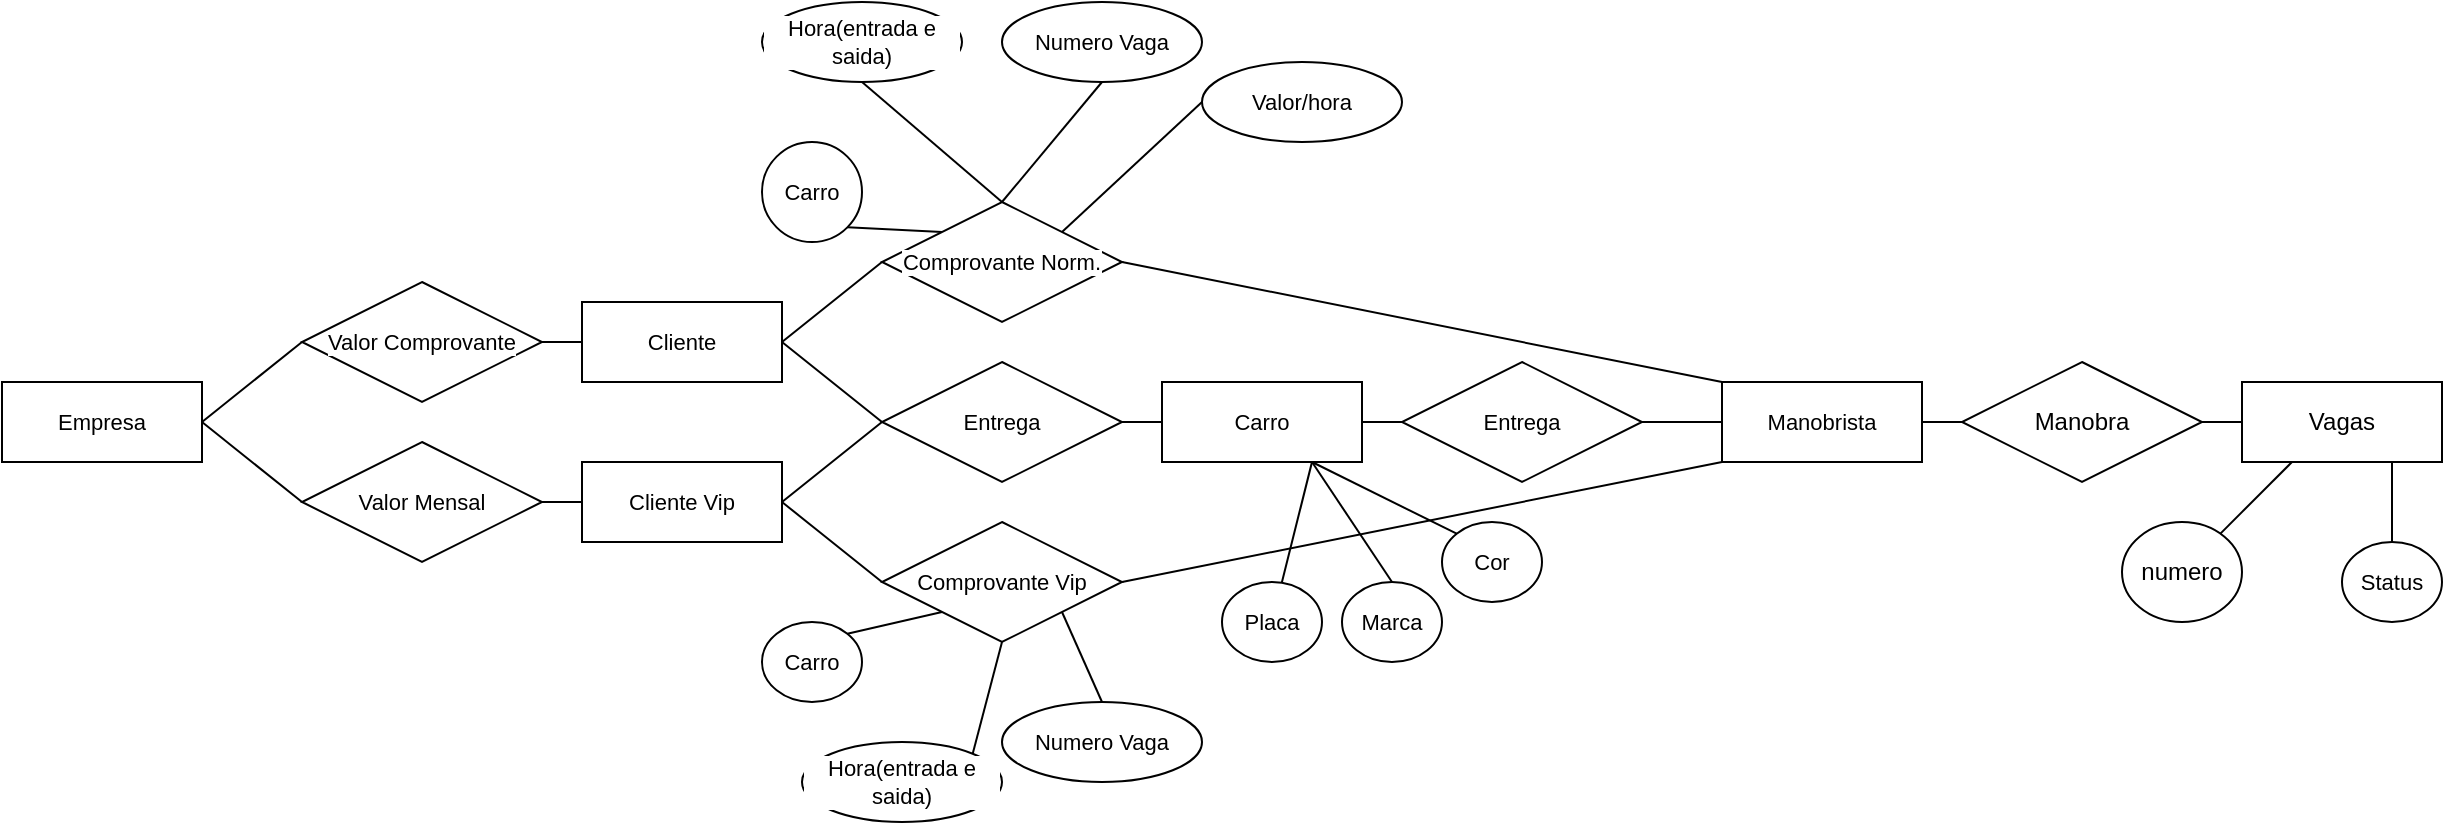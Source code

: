 <mxfile version="24.7.7">
  <diagram name="Página-1" id="5x0IPrHuoXclhHU6RkLq">
    <mxGraphModel dx="1707" dy="468" grid="1" gridSize="10" guides="1" tooltips="1" connect="1" arrows="1" fold="1" page="1" pageScale="1" pageWidth="827" pageHeight="1169" math="0" shadow="0">
      <root>
        <mxCell id="0" />
        <mxCell id="1" parent="0" />
        <mxCell id="gZBjiMjr5WNG0tJQ5jPf-13" style="edgeStyle=orthogonalEdgeStyle;shape=connector;curved=0;rounded=0;orthogonalLoop=1;jettySize=auto;html=1;exitX=1;exitY=0.5;exitDx=0;exitDy=0;entryX=0;entryY=0.5;entryDx=0;entryDy=0;strokeColor=default;align=center;verticalAlign=middle;fontFamily=Helvetica;fontSize=11;fontColor=default;labelBackgroundColor=default;endArrow=none;endFill=0;" edge="1" parent="1" source="gZBjiMjr5WNG0tJQ5jPf-1" target="gZBjiMjr5WNG0tJQ5jPf-2">
          <mxGeometry relative="1" as="geometry" />
        </mxCell>
        <mxCell id="gZBjiMjr5WNG0tJQ5jPf-1" value="Manobra" style="shape=rhombus;perimeter=rhombusPerimeter;whiteSpace=wrap;html=1;align=center;" vertex="1" parent="1">
          <mxGeometry x="800" y="230" width="120" height="60" as="geometry" />
        </mxCell>
        <mxCell id="gZBjiMjr5WNG0tJQ5jPf-5" style="edgeStyle=orthogonalEdgeStyle;rounded=0;orthogonalLoop=1;jettySize=auto;html=1;exitX=0.5;exitY=1;exitDx=0;exitDy=0;curved=0;strokeColor=none;" edge="1" parent="1" source="gZBjiMjr5WNG0tJQ5jPf-2" target="gZBjiMjr5WNG0tJQ5jPf-1">
          <mxGeometry relative="1" as="geometry" />
        </mxCell>
        <mxCell id="gZBjiMjr5WNG0tJQ5jPf-7" style="shape=connector;rounded=0;orthogonalLoop=1;jettySize=auto;html=1;exitX=0.25;exitY=1;exitDx=0;exitDy=0;strokeColor=default;align=center;verticalAlign=middle;fontFamily=Helvetica;fontSize=11;fontColor=default;labelBackgroundColor=default;endArrow=none;endFill=0;" edge="1" parent="1" source="gZBjiMjr5WNG0tJQ5jPf-2" target="gZBjiMjr5WNG0tJQ5jPf-3">
          <mxGeometry relative="1" as="geometry" />
        </mxCell>
        <mxCell id="gZBjiMjr5WNG0tJQ5jPf-12" style="edgeStyle=orthogonalEdgeStyle;shape=connector;curved=0;rounded=0;orthogonalLoop=1;jettySize=auto;html=1;exitX=0.75;exitY=1;exitDx=0;exitDy=0;entryX=0.5;entryY=0;entryDx=0;entryDy=0;strokeColor=default;align=center;verticalAlign=middle;fontFamily=Helvetica;fontSize=11;fontColor=default;labelBackgroundColor=default;endArrow=none;endFill=0;" edge="1" parent="1" source="gZBjiMjr5WNG0tJQ5jPf-2" target="gZBjiMjr5WNG0tJQ5jPf-11">
          <mxGeometry relative="1" as="geometry" />
        </mxCell>
        <mxCell id="gZBjiMjr5WNG0tJQ5jPf-2" value="Vagas" style="whiteSpace=wrap;html=1;align=center;" vertex="1" parent="1">
          <mxGeometry x="940" y="240" width="100" height="40" as="geometry" />
        </mxCell>
        <mxCell id="gZBjiMjr5WNG0tJQ5jPf-3" value="numero" style="ellipse;whiteSpace=wrap;html=1;align=center;" vertex="1" parent="1">
          <mxGeometry x="880" y="310" width="60" height="50" as="geometry" />
        </mxCell>
        <mxCell id="gZBjiMjr5WNG0tJQ5jPf-14" style="edgeStyle=orthogonalEdgeStyle;shape=connector;curved=0;rounded=0;orthogonalLoop=1;jettySize=auto;html=1;exitX=1;exitY=0.5;exitDx=0;exitDy=0;entryX=0;entryY=0.5;entryDx=0;entryDy=0;strokeColor=default;align=center;verticalAlign=middle;fontFamily=Helvetica;fontSize=11;fontColor=default;labelBackgroundColor=default;endArrow=none;endFill=0;" edge="1" parent="1" source="gZBjiMjr5WNG0tJQ5jPf-8" target="gZBjiMjr5WNG0tJQ5jPf-1">
          <mxGeometry relative="1" as="geometry" />
        </mxCell>
        <mxCell id="gZBjiMjr5WNG0tJQ5jPf-22" style="shape=connector;rounded=0;orthogonalLoop=1;jettySize=auto;html=1;exitX=0;exitY=1;exitDx=0;exitDy=0;entryX=1;entryY=0.5;entryDx=0;entryDy=0;strokeColor=default;align=center;verticalAlign=middle;fontFamily=Helvetica;fontSize=11;fontColor=default;labelBackgroundColor=default;endArrow=none;endFill=0;" edge="1" parent="1" source="gZBjiMjr5WNG0tJQ5jPf-8" target="gZBjiMjr5WNG0tJQ5jPf-21">
          <mxGeometry relative="1" as="geometry" />
        </mxCell>
        <mxCell id="gZBjiMjr5WNG0tJQ5jPf-23" style="shape=connector;rounded=0;orthogonalLoop=1;jettySize=auto;html=1;exitX=0;exitY=0;exitDx=0;exitDy=0;entryX=1;entryY=0.5;entryDx=0;entryDy=0;strokeColor=default;align=center;verticalAlign=middle;fontFamily=Helvetica;fontSize=11;fontColor=default;labelBackgroundColor=default;endArrow=none;endFill=0;" edge="1" parent="1" source="gZBjiMjr5WNG0tJQ5jPf-8" target="gZBjiMjr5WNG0tJQ5jPf-20">
          <mxGeometry relative="1" as="geometry" />
        </mxCell>
        <mxCell id="gZBjiMjr5WNG0tJQ5jPf-8" value="Manobrista" style="whiteSpace=wrap;html=1;align=center;fontFamily=Helvetica;fontSize=11;fontColor=default;labelBackgroundColor=default;" vertex="1" parent="1">
          <mxGeometry x="680" y="240" width="100" height="40" as="geometry" />
        </mxCell>
        <mxCell id="gZBjiMjr5WNG0tJQ5jPf-15" style="edgeStyle=orthogonalEdgeStyle;shape=connector;curved=0;rounded=0;orthogonalLoop=1;jettySize=auto;html=1;exitX=1;exitY=0.5;exitDx=0;exitDy=0;entryX=0;entryY=0.5;entryDx=0;entryDy=0;strokeColor=default;align=center;verticalAlign=middle;fontFamily=Helvetica;fontSize=11;fontColor=default;labelBackgroundColor=default;endArrow=none;endFill=0;" edge="1" parent="1" source="gZBjiMjr5WNG0tJQ5jPf-53" target="gZBjiMjr5WNG0tJQ5jPf-8">
          <mxGeometry relative="1" as="geometry">
            <mxPoint x="420" y="260" as="sourcePoint" />
          </mxGeometry>
        </mxCell>
        <mxCell id="gZBjiMjr5WNG0tJQ5jPf-50" style="edgeStyle=orthogonalEdgeStyle;shape=connector;curved=0;rounded=0;orthogonalLoop=1;jettySize=auto;html=1;exitX=0;exitY=0.5;exitDx=0;exitDy=0;entryX=1;entryY=0.5;entryDx=0;entryDy=0;strokeColor=default;align=center;verticalAlign=middle;fontFamily=Helvetica;fontSize=11;fontColor=default;labelBackgroundColor=default;endArrow=none;endFill=0;" edge="1" parent="1" source="gZBjiMjr5WNG0tJQ5jPf-10" target="gZBjiMjr5WNG0tJQ5jPf-40">
          <mxGeometry relative="1" as="geometry" />
        </mxCell>
        <mxCell id="gZBjiMjr5WNG0tJQ5jPf-10" value="Cliente" style="whiteSpace=wrap;html=1;align=center;fontFamily=Helvetica;fontSize=11;fontColor=default;labelBackgroundColor=default;" vertex="1" parent="1">
          <mxGeometry x="110" y="200" width="100" height="40" as="geometry" />
        </mxCell>
        <mxCell id="gZBjiMjr5WNG0tJQ5jPf-11" value="Status" style="ellipse;whiteSpace=wrap;html=1;align=center;fontFamily=Helvetica;fontSize=11;fontColor=default;labelBackgroundColor=default;" vertex="1" parent="1">
          <mxGeometry x="990" y="320" width="50" height="40" as="geometry" />
        </mxCell>
        <mxCell id="gZBjiMjr5WNG0tJQ5jPf-62" style="shape=connector;rounded=0;orthogonalLoop=1;jettySize=auto;html=1;exitX=1;exitY=0.5;exitDx=0;exitDy=0;strokeColor=default;align=center;verticalAlign=middle;fontFamily=Helvetica;fontSize=11;fontColor=default;labelBackgroundColor=default;endArrow=none;endFill=0;entryX=0;entryY=0.5;entryDx=0;entryDy=0;" edge="1" parent="1" source="gZBjiMjr5WNG0tJQ5jPf-17" target="gZBjiMjr5WNG0tJQ5jPf-59">
          <mxGeometry relative="1" as="geometry" />
        </mxCell>
        <mxCell id="gZBjiMjr5WNG0tJQ5jPf-17" value="Cliente Vip" style="whiteSpace=wrap;html=1;align=center;fontFamily=Helvetica;fontSize=11;fontColor=default;labelBackgroundColor=default;" vertex="1" parent="1">
          <mxGeometry x="110" y="280" width="100" height="40" as="geometry" />
        </mxCell>
        <mxCell id="gZBjiMjr5WNG0tJQ5jPf-24" style="shape=connector;rounded=0;orthogonalLoop=1;jettySize=auto;html=1;exitX=0;exitY=0.5;exitDx=0;exitDy=0;entryX=1;entryY=0.5;entryDx=0;entryDy=0;strokeColor=default;align=center;verticalAlign=middle;fontFamily=Helvetica;fontSize=11;fontColor=default;labelBackgroundColor=default;endArrow=none;endFill=0;" edge="1" parent="1" source="gZBjiMjr5WNG0tJQ5jPf-20" target="gZBjiMjr5WNG0tJQ5jPf-10">
          <mxGeometry relative="1" as="geometry" />
        </mxCell>
        <mxCell id="gZBjiMjr5WNG0tJQ5jPf-20" value="Comprovante Norm." style="shape=rhombus;perimeter=rhombusPerimeter;whiteSpace=wrap;html=1;align=center;fontFamily=Helvetica;fontSize=11;fontColor=default;labelBackgroundColor=default;" vertex="1" parent="1">
          <mxGeometry x="260" y="150" width="120" height="60" as="geometry" />
        </mxCell>
        <mxCell id="gZBjiMjr5WNG0tJQ5jPf-25" style="shape=connector;rounded=0;orthogonalLoop=1;jettySize=auto;html=1;exitX=0;exitY=0.5;exitDx=0;exitDy=0;entryX=1;entryY=0.5;entryDx=0;entryDy=0;strokeColor=default;align=center;verticalAlign=middle;fontFamily=Helvetica;fontSize=11;fontColor=default;labelBackgroundColor=default;endArrow=none;endFill=0;" edge="1" parent="1" source="gZBjiMjr5WNG0tJQ5jPf-21" target="gZBjiMjr5WNG0tJQ5jPf-17">
          <mxGeometry relative="1" as="geometry" />
        </mxCell>
        <mxCell id="gZBjiMjr5WNG0tJQ5jPf-21" value="Comprovante Vip" style="shape=rhombus;perimeter=rhombusPerimeter;whiteSpace=wrap;html=1;align=center;fontFamily=Helvetica;fontSize=11;fontColor=default;labelBackgroundColor=default;" vertex="1" parent="1">
          <mxGeometry x="260" y="310" width="120" height="60" as="geometry" />
        </mxCell>
        <mxCell id="gZBjiMjr5WNG0tJQ5jPf-35" style="shape=connector;rounded=0;orthogonalLoop=1;jettySize=auto;html=1;exitX=1;exitY=0;exitDx=0;exitDy=0;entryX=0;entryY=1;entryDx=0;entryDy=0;strokeColor=default;align=center;verticalAlign=middle;fontFamily=Helvetica;fontSize=11;fontColor=default;labelBackgroundColor=default;endArrow=none;endFill=0;" edge="1" parent="1" source="gZBjiMjr5WNG0tJQ5jPf-26" target="gZBjiMjr5WNG0tJQ5jPf-21">
          <mxGeometry relative="1" as="geometry" />
        </mxCell>
        <mxCell id="gZBjiMjr5WNG0tJQ5jPf-26" value="Carro" style="ellipse;whiteSpace=wrap;html=1;align=center;fontFamily=Helvetica;fontSize=11;fontColor=default;labelBackgroundColor=default;" vertex="1" parent="1">
          <mxGeometry x="200" y="360" width="50" height="40" as="geometry" />
        </mxCell>
        <mxCell id="gZBjiMjr5WNG0tJQ5jPf-32" style="shape=connector;rounded=0;orthogonalLoop=1;jettySize=auto;html=1;exitX=1;exitY=1;exitDx=0;exitDy=0;entryX=0;entryY=0;entryDx=0;entryDy=0;strokeColor=default;align=center;verticalAlign=middle;fontFamily=Helvetica;fontSize=11;fontColor=default;labelBackgroundColor=default;endArrow=none;endFill=0;" edge="1" parent="1" source="gZBjiMjr5WNG0tJQ5jPf-27" target="gZBjiMjr5WNG0tJQ5jPf-20">
          <mxGeometry relative="1" as="geometry" />
        </mxCell>
        <mxCell id="gZBjiMjr5WNG0tJQ5jPf-27" value="Carro" style="ellipse;whiteSpace=wrap;html=1;align=center;fontFamily=Helvetica;fontSize=11;fontColor=default;labelBackgroundColor=default;" vertex="1" parent="1">
          <mxGeometry x="200" y="120" width="50" height="50" as="geometry" />
        </mxCell>
        <mxCell id="gZBjiMjr5WNG0tJQ5jPf-33" style="shape=connector;rounded=0;orthogonalLoop=1;jettySize=auto;html=1;exitX=0.5;exitY=1;exitDx=0;exitDy=0;entryX=0.5;entryY=0;entryDx=0;entryDy=0;strokeColor=default;align=center;verticalAlign=middle;fontFamily=Helvetica;fontSize=11;fontColor=default;labelBackgroundColor=default;endArrow=none;endFill=0;" edge="1" parent="1" source="gZBjiMjr5WNG0tJQ5jPf-28" target="gZBjiMjr5WNG0tJQ5jPf-20">
          <mxGeometry relative="1" as="geometry" />
        </mxCell>
        <mxCell id="gZBjiMjr5WNG0tJQ5jPf-28" value="Hora(entrada e saida)" style="ellipse;whiteSpace=wrap;html=1;align=center;fontFamily=Helvetica;fontSize=11;fontColor=default;labelBackgroundColor=default;" vertex="1" parent="1">
          <mxGeometry x="200" y="50" width="100" height="40" as="geometry" />
        </mxCell>
        <mxCell id="gZBjiMjr5WNG0tJQ5jPf-37" style="shape=connector;rounded=0;orthogonalLoop=1;jettySize=auto;html=1;exitX=0.5;exitY=0;exitDx=0;exitDy=0;entryX=1;entryY=1;entryDx=0;entryDy=0;strokeColor=default;align=center;verticalAlign=middle;fontFamily=Helvetica;fontSize=11;fontColor=default;labelBackgroundColor=default;endArrow=none;endFill=0;" edge="1" parent="1" source="gZBjiMjr5WNG0tJQ5jPf-29" target="gZBjiMjr5WNG0tJQ5jPf-21">
          <mxGeometry relative="1" as="geometry" />
        </mxCell>
        <mxCell id="gZBjiMjr5WNG0tJQ5jPf-29" value="Numero Vaga" style="ellipse;whiteSpace=wrap;html=1;align=center;fontFamily=Helvetica;fontSize=11;fontColor=default;labelBackgroundColor=default;" vertex="1" parent="1">
          <mxGeometry x="320" y="400" width="100" height="40" as="geometry" />
        </mxCell>
        <mxCell id="gZBjiMjr5WNG0tJQ5jPf-36" style="shape=connector;rounded=0;orthogonalLoop=1;jettySize=auto;html=1;exitX=1;exitY=0;exitDx=0;exitDy=0;entryX=0.5;entryY=1;entryDx=0;entryDy=0;strokeColor=default;align=center;verticalAlign=middle;fontFamily=Helvetica;fontSize=11;fontColor=default;labelBackgroundColor=default;endArrow=none;endFill=0;" edge="1" parent="1" source="gZBjiMjr5WNG0tJQ5jPf-30" target="gZBjiMjr5WNG0tJQ5jPf-21">
          <mxGeometry relative="1" as="geometry" />
        </mxCell>
        <mxCell id="gZBjiMjr5WNG0tJQ5jPf-30" value="Hora(entrada e saida)" style="ellipse;whiteSpace=wrap;html=1;align=center;fontFamily=Helvetica;fontSize=11;fontColor=default;labelBackgroundColor=default;" vertex="1" parent="1">
          <mxGeometry x="220" y="420" width="100" height="40" as="geometry" />
        </mxCell>
        <mxCell id="gZBjiMjr5WNG0tJQ5jPf-44" style="shape=connector;rounded=0;orthogonalLoop=1;jettySize=auto;html=1;exitX=0.5;exitY=1;exitDx=0;exitDy=0;entryX=0.5;entryY=0;entryDx=0;entryDy=0;strokeColor=default;align=center;verticalAlign=middle;fontFamily=Helvetica;fontSize=11;fontColor=default;labelBackgroundColor=default;endArrow=none;endFill=0;" edge="1" parent="1" source="gZBjiMjr5WNG0tJQ5jPf-31" target="gZBjiMjr5WNG0tJQ5jPf-20">
          <mxGeometry relative="1" as="geometry" />
        </mxCell>
        <mxCell id="gZBjiMjr5WNG0tJQ5jPf-31" value="Numero Vaga" style="ellipse;whiteSpace=wrap;html=1;align=center;fontFamily=Helvetica;fontSize=11;fontColor=default;labelBackgroundColor=default;" vertex="1" parent="1">
          <mxGeometry x="320" y="50" width="100" height="40" as="geometry" />
        </mxCell>
        <mxCell id="gZBjiMjr5WNG0tJQ5jPf-38" value="Empresa" style="whiteSpace=wrap;html=1;align=center;fontFamily=Helvetica;fontSize=11;fontColor=default;labelBackgroundColor=default;" vertex="1" parent="1">
          <mxGeometry x="-180" y="240" width="100" height="40" as="geometry" />
        </mxCell>
        <mxCell id="gZBjiMjr5WNG0tJQ5jPf-48" style="shape=connector;rounded=0;orthogonalLoop=1;jettySize=auto;html=1;exitX=0;exitY=0.5;exitDx=0;exitDy=0;entryX=1;entryY=0.5;entryDx=0;entryDy=0;strokeColor=default;align=center;verticalAlign=middle;fontFamily=Helvetica;fontSize=11;fontColor=default;labelBackgroundColor=default;endArrow=none;endFill=0;" edge="1" parent="1" source="gZBjiMjr5WNG0tJQ5jPf-39" target="gZBjiMjr5WNG0tJQ5jPf-38">
          <mxGeometry relative="1" as="geometry" />
        </mxCell>
        <mxCell id="gZBjiMjr5WNG0tJQ5jPf-49" style="edgeStyle=orthogonalEdgeStyle;shape=connector;curved=0;rounded=0;orthogonalLoop=1;jettySize=auto;html=1;exitX=1;exitY=0.5;exitDx=0;exitDy=0;entryX=0;entryY=0.5;entryDx=0;entryDy=0;strokeColor=default;align=center;verticalAlign=middle;fontFamily=Helvetica;fontSize=11;fontColor=default;labelBackgroundColor=default;endArrow=none;endFill=0;" edge="1" parent="1" source="gZBjiMjr5WNG0tJQ5jPf-39" target="gZBjiMjr5WNG0tJQ5jPf-17">
          <mxGeometry relative="1" as="geometry" />
        </mxCell>
        <mxCell id="gZBjiMjr5WNG0tJQ5jPf-39" value="Valor Mensal" style="shape=rhombus;perimeter=rhombusPerimeter;whiteSpace=wrap;html=1;align=center;fontFamily=Helvetica;fontSize=11;fontColor=default;labelBackgroundColor=default;" vertex="1" parent="1">
          <mxGeometry x="-30" y="270" width="120" height="60" as="geometry" />
        </mxCell>
        <mxCell id="gZBjiMjr5WNG0tJQ5jPf-47" style="shape=connector;rounded=0;orthogonalLoop=1;jettySize=auto;html=1;exitX=0;exitY=0.5;exitDx=0;exitDy=0;entryX=1;entryY=0.5;entryDx=0;entryDy=0;strokeColor=default;align=center;verticalAlign=middle;fontFamily=Helvetica;fontSize=11;fontColor=default;labelBackgroundColor=default;endArrow=none;endFill=0;" edge="1" parent="1" source="gZBjiMjr5WNG0tJQ5jPf-40" target="gZBjiMjr5WNG0tJQ5jPf-38">
          <mxGeometry relative="1" as="geometry" />
        </mxCell>
        <mxCell id="gZBjiMjr5WNG0tJQ5jPf-40" value="Valor Comprovante" style="shape=rhombus;perimeter=rhombusPerimeter;whiteSpace=wrap;html=1;align=center;fontFamily=Helvetica;fontSize=11;fontColor=default;labelBackgroundColor=default;" vertex="1" parent="1">
          <mxGeometry x="-30" y="190" width="120" height="60" as="geometry" />
        </mxCell>
        <mxCell id="gZBjiMjr5WNG0tJQ5jPf-46" style="shape=connector;rounded=0;orthogonalLoop=1;jettySize=auto;html=1;exitX=0;exitY=0.5;exitDx=0;exitDy=0;entryX=1;entryY=0;entryDx=0;entryDy=0;strokeColor=default;align=center;verticalAlign=middle;fontFamily=Helvetica;fontSize=11;fontColor=default;labelBackgroundColor=default;endArrow=none;endFill=0;" edge="1" parent="1" source="gZBjiMjr5WNG0tJQ5jPf-41" target="gZBjiMjr5WNG0tJQ5jPf-20">
          <mxGeometry relative="1" as="geometry" />
        </mxCell>
        <mxCell id="gZBjiMjr5WNG0tJQ5jPf-41" value="Valor/hora" style="ellipse;whiteSpace=wrap;html=1;align=center;fontFamily=Helvetica;fontSize=11;fontColor=default;labelBackgroundColor=default;" vertex="1" parent="1">
          <mxGeometry x="420" y="80" width="100" height="40" as="geometry" />
        </mxCell>
        <mxCell id="gZBjiMjr5WNG0tJQ5jPf-51" value="Carro" style="whiteSpace=wrap;html=1;align=center;fontFamily=Helvetica;fontSize=11;fontColor=default;labelBackgroundColor=default;" vertex="1" parent="1">
          <mxGeometry x="400" y="240" width="100" height="40" as="geometry" />
        </mxCell>
        <mxCell id="gZBjiMjr5WNG0tJQ5jPf-54" style="edgeStyle=orthogonalEdgeStyle;shape=connector;curved=0;rounded=0;orthogonalLoop=1;jettySize=auto;html=1;exitX=0;exitY=0.5;exitDx=0;exitDy=0;entryX=1;entryY=0.5;entryDx=0;entryDy=0;strokeColor=default;align=center;verticalAlign=middle;fontFamily=Helvetica;fontSize=11;fontColor=default;labelBackgroundColor=default;endArrow=none;endFill=0;" edge="1" parent="1" source="gZBjiMjr5WNG0tJQ5jPf-53" target="gZBjiMjr5WNG0tJQ5jPf-51">
          <mxGeometry relative="1" as="geometry" />
        </mxCell>
        <mxCell id="gZBjiMjr5WNG0tJQ5jPf-57" style="shape=connector;rounded=0;orthogonalLoop=1;jettySize=auto;html=1;entryX=0.75;entryY=1;entryDx=0;entryDy=0;strokeColor=default;align=center;verticalAlign=middle;fontFamily=Helvetica;fontSize=11;fontColor=default;labelBackgroundColor=default;endArrow=none;endFill=0;" edge="1" parent="1" source="gZBjiMjr5WNG0tJQ5jPf-55" target="gZBjiMjr5WNG0tJQ5jPf-51">
          <mxGeometry relative="1" as="geometry" />
        </mxCell>
        <mxCell id="gZBjiMjr5WNG0tJQ5jPf-55" value="Placa" style="ellipse;whiteSpace=wrap;html=1;align=center;fontFamily=Helvetica;fontSize=11;fontColor=default;labelBackgroundColor=default;" vertex="1" parent="1">
          <mxGeometry x="430" y="340" width="50" height="40" as="geometry" />
        </mxCell>
        <mxCell id="gZBjiMjr5WNG0tJQ5jPf-53" value="Entrega" style="shape=rhombus;perimeter=rhombusPerimeter;whiteSpace=wrap;html=1;align=center;fontFamily=Helvetica;fontSize=11;fontColor=default;labelBackgroundColor=default;" vertex="1" parent="1">
          <mxGeometry x="520" y="230" width="120" height="60" as="geometry" />
        </mxCell>
        <mxCell id="gZBjiMjr5WNG0tJQ5jPf-60" style="edgeStyle=orthogonalEdgeStyle;shape=connector;curved=0;rounded=0;orthogonalLoop=1;jettySize=auto;html=1;exitX=1;exitY=0.5;exitDx=0;exitDy=0;entryX=0;entryY=0.5;entryDx=0;entryDy=0;strokeColor=default;align=center;verticalAlign=middle;fontFamily=Helvetica;fontSize=11;fontColor=default;labelBackgroundColor=default;endArrow=none;endFill=0;" edge="1" parent="1" source="gZBjiMjr5WNG0tJQ5jPf-59" target="gZBjiMjr5WNG0tJQ5jPf-51">
          <mxGeometry relative="1" as="geometry" />
        </mxCell>
        <mxCell id="gZBjiMjr5WNG0tJQ5jPf-61" style="shape=connector;rounded=0;orthogonalLoop=1;jettySize=auto;html=1;exitX=0;exitY=0.5;exitDx=0;exitDy=0;entryX=1;entryY=0.5;entryDx=0;entryDy=0;strokeColor=default;align=center;verticalAlign=middle;fontFamily=Helvetica;fontSize=11;fontColor=default;labelBackgroundColor=default;endArrow=none;endFill=0;" edge="1" parent="1" source="gZBjiMjr5WNG0tJQ5jPf-59" target="gZBjiMjr5WNG0tJQ5jPf-10">
          <mxGeometry relative="1" as="geometry" />
        </mxCell>
        <mxCell id="gZBjiMjr5WNG0tJQ5jPf-59" value="Entrega" style="shape=rhombus;perimeter=rhombusPerimeter;whiteSpace=wrap;html=1;align=center;fontFamily=Helvetica;fontSize=11;fontColor=default;labelBackgroundColor=default;" vertex="1" parent="1">
          <mxGeometry x="260" y="230" width="120" height="60" as="geometry" />
        </mxCell>
        <mxCell id="gZBjiMjr5WNG0tJQ5jPf-65" style="shape=connector;rounded=0;orthogonalLoop=1;jettySize=auto;html=1;exitX=0.5;exitY=0;exitDx=0;exitDy=0;entryX=0.75;entryY=1;entryDx=0;entryDy=0;strokeColor=default;align=center;verticalAlign=middle;fontFamily=Helvetica;fontSize=11;fontColor=default;labelBackgroundColor=default;endArrow=none;endFill=0;" edge="1" parent="1" source="gZBjiMjr5WNG0tJQ5jPf-63" target="gZBjiMjr5WNG0tJQ5jPf-51">
          <mxGeometry relative="1" as="geometry" />
        </mxCell>
        <mxCell id="gZBjiMjr5WNG0tJQ5jPf-63" value="Marca" style="ellipse;whiteSpace=wrap;html=1;align=center;fontFamily=Helvetica;fontSize=11;fontColor=default;labelBackgroundColor=default;" vertex="1" parent="1">
          <mxGeometry x="490" y="340" width="50" height="40" as="geometry" />
        </mxCell>
        <mxCell id="gZBjiMjr5WNG0tJQ5jPf-66" style="shape=connector;rounded=0;orthogonalLoop=1;jettySize=auto;html=1;exitX=0;exitY=0;exitDx=0;exitDy=0;entryX=0.75;entryY=1;entryDx=0;entryDy=0;strokeColor=default;align=center;verticalAlign=middle;fontFamily=Helvetica;fontSize=11;fontColor=default;labelBackgroundColor=default;endArrow=none;endFill=0;" edge="1" parent="1" source="gZBjiMjr5WNG0tJQ5jPf-64" target="gZBjiMjr5WNG0tJQ5jPf-51">
          <mxGeometry relative="1" as="geometry" />
        </mxCell>
        <mxCell id="gZBjiMjr5WNG0tJQ5jPf-64" value="Cor" style="ellipse;whiteSpace=wrap;html=1;align=center;fontFamily=Helvetica;fontSize=11;fontColor=default;labelBackgroundColor=default;" vertex="1" parent="1">
          <mxGeometry x="540" y="310" width="50" height="40" as="geometry" />
        </mxCell>
      </root>
    </mxGraphModel>
  </diagram>
</mxfile>
